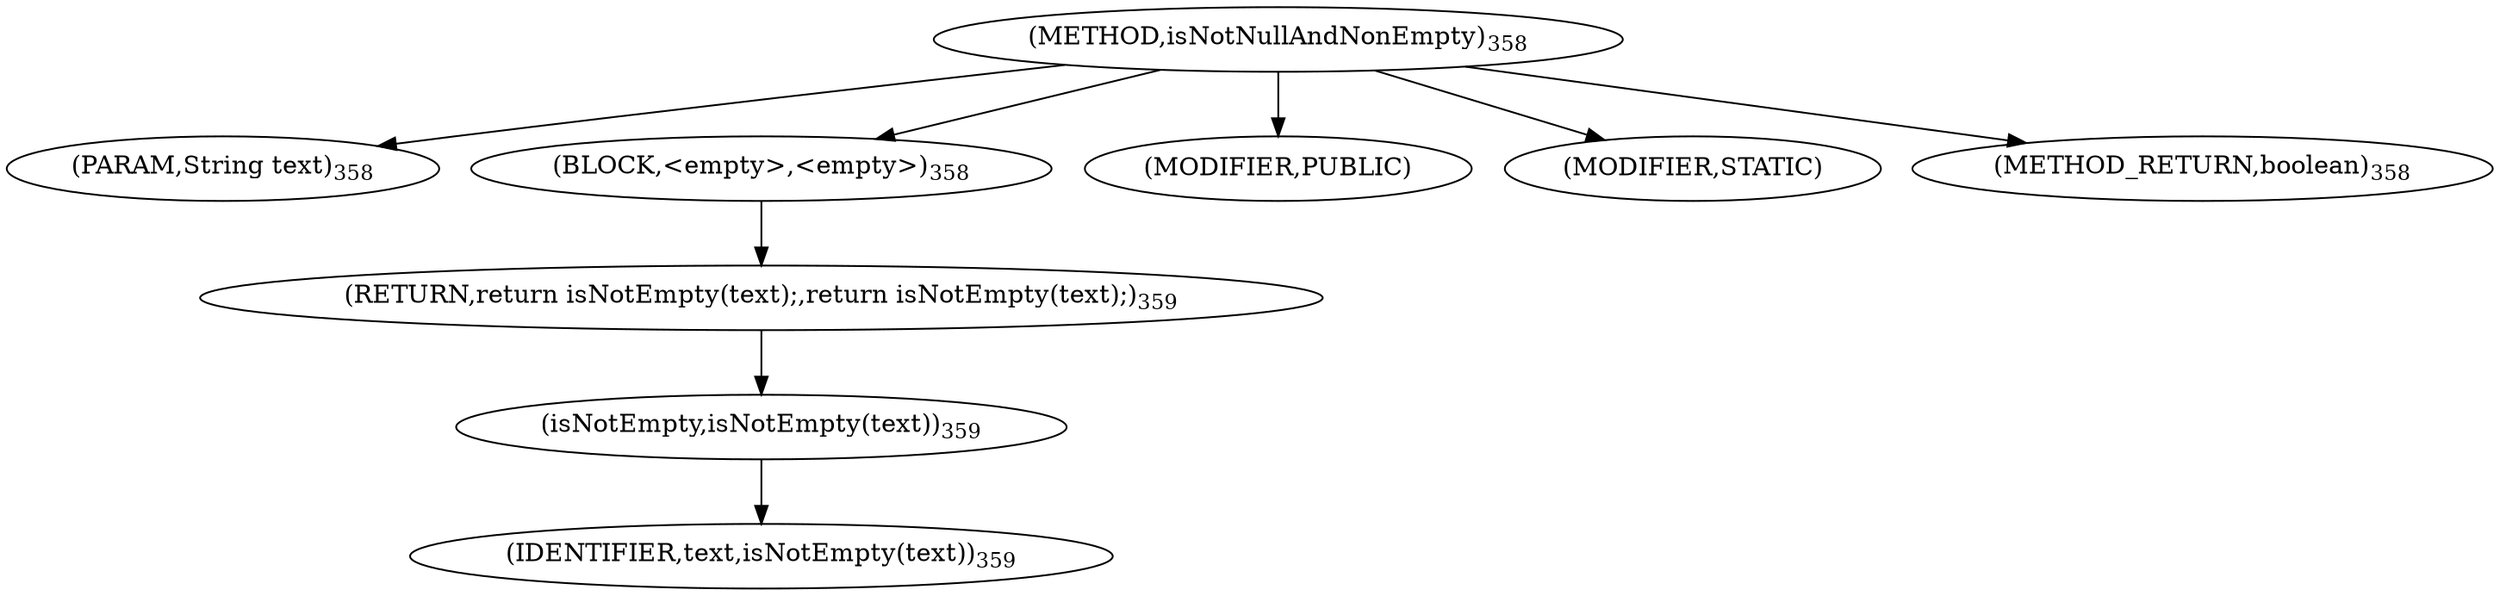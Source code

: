 digraph "isNotNullAndNonEmpty" {  
"782" [label = <(METHOD,isNotNullAndNonEmpty)<SUB>358</SUB>> ]
"783" [label = <(PARAM,String text)<SUB>358</SUB>> ]
"784" [label = <(BLOCK,&lt;empty&gt;,&lt;empty&gt;)<SUB>358</SUB>> ]
"785" [label = <(RETURN,return isNotEmpty(text);,return isNotEmpty(text);)<SUB>359</SUB>> ]
"786" [label = <(isNotEmpty,isNotEmpty(text))<SUB>359</SUB>> ]
"787" [label = <(IDENTIFIER,text,isNotEmpty(text))<SUB>359</SUB>> ]
"788" [label = <(MODIFIER,PUBLIC)> ]
"789" [label = <(MODIFIER,STATIC)> ]
"790" [label = <(METHOD_RETURN,boolean)<SUB>358</SUB>> ]
  "782" -> "783" 
  "782" -> "784" 
  "782" -> "788" 
  "782" -> "789" 
  "782" -> "790" 
  "784" -> "785" 
  "785" -> "786" 
  "786" -> "787" 
}
